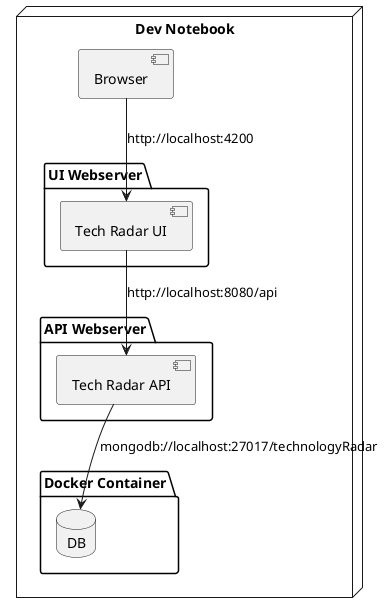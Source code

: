 @startuml
skinparam componentStyle uml2

node "Dev Notebook" {
  component "Browser" as Browser

  package "UI Webserver" {
    component "Tech Radar UI" as UI
  }
  package "API Webserver" {
    component "Tech Radar API" as API
  }
  package "Docker Container" {
    database "DB" as DB
  }
}

Browser --> UI : http://localhost:4200
UI --> API : http://localhost:8080/api
API --> DB : mongodb://localhost:27017/technologyRadar
@enduml